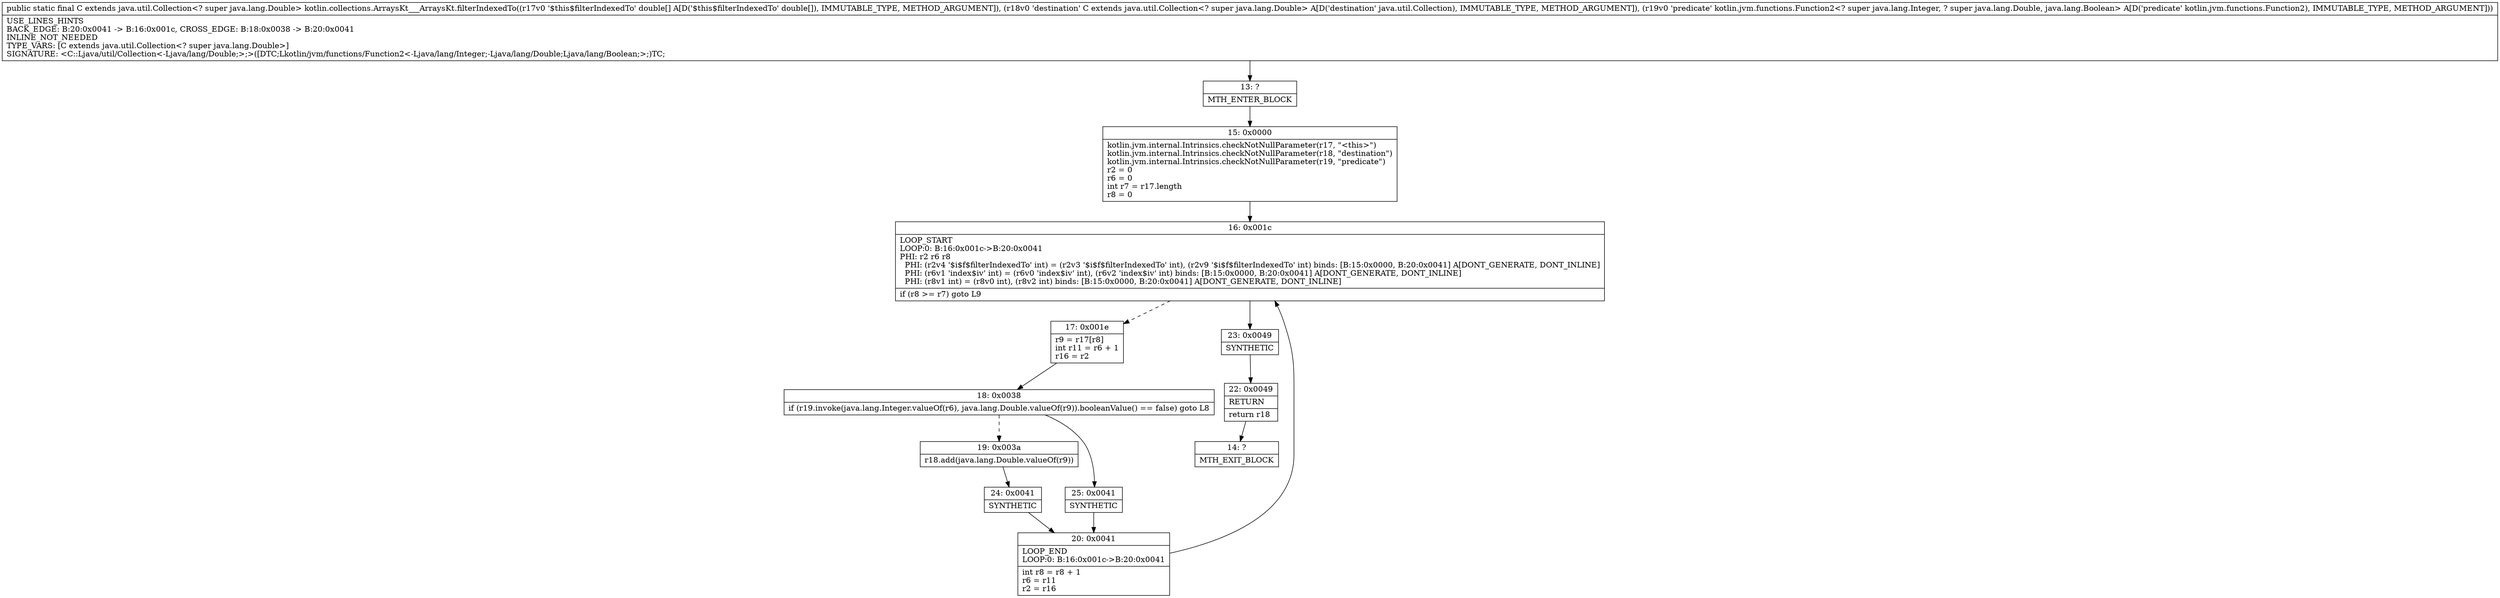 digraph "CFG forkotlin.collections.ArraysKt___ArraysKt.filterIndexedTo([DLjava\/util\/Collection;Lkotlin\/jvm\/functions\/Function2;)Ljava\/util\/Collection;" {
Node_13 [shape=record,label="{13\:\ ?|MTH_ENTER_BLOCK\l}"];
Node_15 [shape=record,label="{15\:\ 0x0000|kotlin.jvm.internal.Intrinsics.checkNotNullParameter(r17, \"\<this\>\")\lkotlin.jvm.internal.Intrinsics.checkNotNullParameter(r18, \"destination\")\lkotlin.jvm.internal.Intrinsics.checkNotNullParameter(r19, \"predicate\")\lr2 = 0\lr6 = 0\lint r7 = r17.length\lr8 = 0\l}"];
Node_16 [shape=record,label="{16\:\ 0x001c|LOOP_START\lLOOP:0: B:16:0x001c\-\>B:20:0x0041\lPHI: r2 r6 r8 \l  PHI: (r2v4 '$i$f$filterIndexedTo' int) = (r2v3 '$i$f$filterIndexedTo' int), (r2v9 '$i$f$filterIndexedTo' int) binds: [B:15:0x0000, B:20:0x0041] A[DONT_GENERATE, DONT_INLINE]\l  PHI: (r6v1 'index$iv' int) = (r6v0 'index$iv' int), (r6v2 'index$iv' int) binds: [B:15:0x0000, B:20:0x0041] A[DONT_GENERATE, DONT_INLINE]\l  PHI: (r8v1 int) = (r8v0 int), (r8v2 int) binds: [B:15:0x0000, B:20:0x0041] A[DONT_GENERATE, DONT_INLINE]\l|if (r8 \>= r7) goto L9\l}"];
Node_17 [shape=record,label="{17\:\ 0x001e|r9 = r17[r8]\lint r11 = r6 + 1\lr16 = r2\l}"];
Node_18 [shape=record,label="{18\:\ 0x0038|if (r19.invoke(java.lang.Integer.valueOf(r6), java.lang.Double.valueOf(r9)).booleanValue() == false) goto L8\l}"];
Node_19 [shape=record,label="{19\:\ 0x003a|r18.add(java.lang.Double.valueOf(r9))\l}"];
Node_24 [shape=record,label="{24\:\ 0x0041|SYNTHETIC\l}"];
Node_20 [shape=record,label="{20\:\ 0x0041|LOOP_END\lLOOP:0: B:16:0x001c\-\>B:20:0x0041\l|int r8 = r8 + 1\lr6 = r11\lr2 = r16\l}"];
Node_25 [shape=record,label="{25\:\ 0x0041|SYNTHETIC\l}"];
Node_23 [shape=record,label="{23\:\ 0x0049|SYNTHETIC\l}"];
Node_22 [shape=record,label="{22\:\ 0x0049|RETURN\l|return r18\l}"];
Node_14 [shape=record,label="{14\:\ ?|MTH_EXIT_BLOCK\l}"];
MethodNode[shape=record,label="{public static final C extends java.util.Collection\<? super java.lang.Double\> kotlin.collections.ArraysKt___ArraysKt.filterIndexedTo((r17v0 '$this$filterIndexedTo' double[] A[D('$this$filterIndexedTo' double[]), IMMUTABLE_TYPE, METHOD_ARGUMENT]), (r18v0 'destination' C extends java.util.Collection\<? super java.lang.Double\> A[D('destination' java.util.Collection), IMMUTABLE_TYPE, METHOD_ARGUMENT]), (r19v0 'predicate' kotlin.jvm.functions.Function2\<? super java.lang.Integer, ? super java.lang.Double, java.lang.Boolean\> A[D('predicate' kotlin.jvm.functions.Function2), IMMUTABLE_TYPE, METHOD_ARGUMENT]))  | USE_LINES_HINTS\lBACK_EDGE: B:20:0x0041 \-\> B:16:0x001c, CROSS_EDGE: B:18:0x0038 \-\> B:20:0x0041\lINLINE_NOT_NEEDED\lTYPE_VARS: [C extends java.util.Collection\<? super java.lang.Double\>]\lSIGNATURE: \<C::Ljava\/util\/Collection\<\-Ljava\/lang\/Double;\>;\>([DTC;Lkotlin\/jvm\/functions\/Function2\<\-Ljava\/lang\/Integer;\-Ljava\/lang\/Double;Ljava\/lang\/Boolean;\>;)TC;\l}"];
MethodNode -> Node_13;Node_13 -> Node_15;
Node_15 -> Node_16;
Node_16 -> Node_17[style=dashed];
Node_16 -> Node_23;
Node_17 -> Node_18;
Node_18 -> Node_19[style=dashed];
Node_18 -> Node_25;
Node_19 -> Node_24;
Node_24 -> Node_20;
Node_20 -> Node_16;
Node_25 -> Node_20;
Node_23 -> Node_22;
Node_22 -> Node_14;
}

